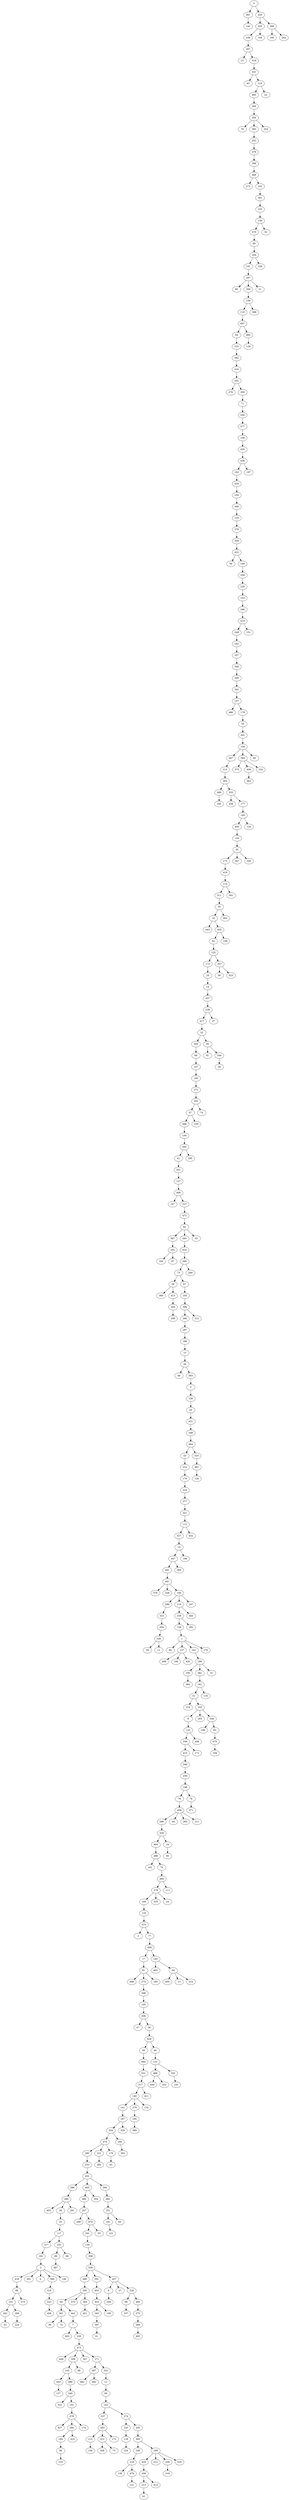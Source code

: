 digraph Erdos_Renyi_nodes_500_edges_700_DFS_R_5 {
5;
381;
142;
220;
425;
236;
267;
23;
318;
431;
63;
119;
485;
360;
355;
79;
393;
252;
379;
396;
469;
272;
163;
261;
103;
139;
470;
69;
204;
191;
297;
80;
356;
158;
110;
497;
54;
210;
382;
416;
302;
276;
200;
71;
256;
477;
159;
435;
436;
192;
434;
254;
446;
135;
378;
359;
422;
56;
149;
338;
229;
153;
246;
414;
249;
242;
257;
349;
390;
342;
107;
486;
178;
50;
391;
156;
367;
215;
264;
489;
245;
255;
439;
177;
165;
450;
124;
30;
175;
419;
114;
311;
55;
18;
443;
455;
62;
125;
173;
16;
14;
437;
238;
417;
32;
392;
68;
147;
190;
372;
353;
57;
398;
144;
395;
41;
201;
127;
409;
167;
227;
472;
82;
387;
292;
194;
87;
265;
424;
286;
73;
39;
366;
413;
300;
298;
67;
193;
394;
266;
287;
188;
15;
26;
46;
383;
0;
138;
20;
421;
348;
464;
33;
222;
176;
314;
277;
321;
112;
327;
10;
447;
491;
441;
376;
228;
330;
288;
323;
454;
326;
34;
11;
214;
239;
128;
1;
84;
157;
408;
199;
430;
241;
189;
100;
384;
481;
161;
51;
219;
183;
9;
123;
336;
415;
346;
250;
198;
78;
459;
296;
428;
404;
496;
162;
70;
494;
278;
169;
133;
474;
3;
77;
466;
17;
81;
498;
273;
208;
105;
306;
47;
36;
429;
48;
484;
331;
217;
140;
141;
187;
334;
374;
280;
253;
452;
386;
380;
402;
29;
25;
117;
317;
182;
2;
418;
86;
231;
262;
53;
299;
224;
373;
301;
6;
399;
316;
223;
456;
146;
233;
99;
487;
89;
281;
405;
460;
207;
268;
479;
341;
134;
308;
339;
480;
350;
64;
361;
59;
72;
442;
7;
403;
230;
473;
449;
209;
102;
293;
137;
499;
340;
322;
101;
478;
427;
284;
184;
98;
155;
410;
174;
88;
307;
271;
467;
492;
462;
232;
12;
90;
152;
237;
283;
115;
136;
313;
358;
75;
172;
274;
225;
118;
234;
205;
305;
166;
216;
130;
476;
121;
168;
420;
206;
213;
42;
412;
212;
426;
319;
320;
370;
364;
451;
291;
453;
433;
343;
397;
61;
109;
457;
8;
258;
27;
226;
96;
337;
495;
275;
269;
493;
93;
354;
260;
482;
251;
181;
122;
65;
221;
385;
179;
43;
180;
362;
329;
279;
195;
389;
132;
411;
40;
131;
468;
440;
332;
202;
143;
185;
145;
463;
94;
400;
13;
315;
335;
24;
111;
19;
95;
44;
285;
211;
76;
371;
171;
406;
203;
344;
186;
83;
475;
104;
116;
31;
170;
282;
445;
247;
365;
196;
432;
333;
461;
126;
312;
294;
35;
295;
235;
74;
85;
91;
244;
28;
37;
357;
58;
423;
148;
303;
401;
347;
345;
120;
369;
375;
438;
363;
154;
60;
151;
197;
465;
129;
388;
21;
328;
52;
324;
22;
164;
289;
160;
263;
381 -> 142;
5 -> 381;
267 -> 23;
431 -> 63;
355 -> 79;
469 -> 272;
297 -> 80;
302 -> 276;
422 -> 56;
107 -> 486;
489 -> 245;
264 -> 489;
255 -> 439;
18 -> 443;
409 -> 167;
292 -> 194;
292 -> 87;
387 -> 292;
82 -> 387;
39 -> 366;
300 -> 298;
413 -> 300;
39 -> 413;
73 -> 39;
26 -> 46;
441 -> 376;
441 -> 228;
326 -> 34;
326 -> 11;
454 -> 326;
323 -> 454;
288 -> 323;
330 -> 288;
1 -> 84;
157 -> 408;
157 -> 199;
157 -> 430;
1 -> 157;
100 -> 384;
189 -> 100;
51 -> 219;
496 -> 162;
474 -> 3;
81 -> 498;
306 -> 47;
380 -> 402;
262 -> 53;
231 -> 262;
299 -> 224;
231 -> 299;
86 -> 231;
86 -> 373;
418 -> 86;
2 -> 418;
2 -> 301;
2 -> 6;
223 -> 456;
316 -> 223;
399 -> 316;
2 -> 399;
2 -> 146;
182 -> 2;
317 -> 182;
117 -> 317;
99 -> 487;
233 -> 99;
233 -> 89;
117 -> 233;
25 -> 117;
29 -> 25;
380 -> 29;
380 -> 281;
386 -> 380;
452 -> 386;
207 -> 268;
361 -> 59;
361 -> 72;
64 -> 361;
7 -> 403;
473 -> 449;
293 -> 137;
102 -> 293;
340 -> 322;
478 -> 427;
98 -> 155;
184 -> 98;
284 -> 184;
284 -> 410;
478 -> 284;
478 -> 174;
101 -> 478;
340 -> 101;
499 -> 340;
102 -> 499;
209 -> 102;
209 -> 88;
473 -> 209;
473 -> 307;
467 -> 492;
467 -> 462;
271 -> 467;
115 -> 136;
283 -> 115;
313 -> 358;
313 -> 75;
283 -> 313;
283 -> 172;
237 -> 283;
152 -> 237;
118 -> 234;
225 -> 118;
274 -> 225;
216 -> 130;
476 -> 121;
216 -> 476;
166 -> 216;
305 -> 166;
213 -> 42;
206 -> 213;
206 -> 412;
420 -> 206;
168 -> 420;
168 -> 212;
426 -> 319;
168 -> 426;
168 -> 320;
305 -> 168;
205 -> 305;
274 -> 205;
152 -> 274;
90 -> 152;
12 -> 90;
232 -> 12;
271 -> 232;
473 -> 271;
230 -> 473;
7 -> 230;
442 -> 7;
64 -> 442;
350 -> 64;
350 -> 370;
364 -> 451;
350 -> 364;
480 -> 350;
339 -> 480;
397 -> 61;
343 -> 397;
433 -> 343;
433 -> 109;
453 -> 433;
291 -> 453;
339 -> 291;
8 -> 258;
457 -> 8;
457 -> 27;
96 -> 337;
226 -> 96;
269 -> 493;
275 -> 269;
495 -> 275;
226 -> 495;
457 -> 226;
339 -> 457;
308 -> 339;
134 -> 308;
341 -> 134;
479 -> 341;
479 -> 93;
207 -> 479;
460 -> 207;
405 -> 460;
405 -> 354;
452 -> 405;
181 -> 122;
251 -> 181;
251 -> 65;
482 -> 251;
260 -> 482;
452 -> 260;
253 -> 452;
280 -> 253;
374 -> 280;
221 -> 385;
374 -> 221;
179 -> 43;
374 -> 179;
334 -> 374;
180 -> 362;
334 -> 180;
187 -> 334;
187 -> 329;
141 -> 187;
140 -> 141;
195 -> 389;
279 -> 195;
140 -> 279;
140 -> 132;
217 -> 140;
217 -> 411;
331 -> 217;
484 -> 331;
48 -> 484;
429 -> 48;
468 -> 440;
468 -> 332;
131 -> 468;
202 -> 143;
131 -> 202;
40 -> 131;
429 -> 40;
36 -> 429;
306 -> 36;
105 -> 306;
208 -> 105;
273 -> 208;
81 -> 273;
81 -> 185;
17 -> 81;
466 -> 17;
145 -> 463;
94 -> 400;
94 -> 13;
94 -> 315;
145 -> 94;
466 -> 145;
77 -> 466;
474 -> 77;
133 -> 474;
169 -> 133;
278 -> 169;
278 -> 335;
278 -> 24;
494 -> 278;
494 -> 111;
70 -> 494;
496 -> 70;
404 -> 496;
428 -> 404;
19 -> 95;
428 -> 19;
296 -> 428;
459 -> 296;
459 -> 44;
459 -> 285;
459 -> 211;
78 -> 459;
198 -> 78;
76 -> 371;
198 -> 76;
250 -> 198;
346 -> 250;
415 -> 346;
336 -> 415;
336 -> 171;
123 -> 336;
123 -> 406;
9 -> 123;
183 -> 9;
183 -> 203;
344 -> 186;
475 -> 104;
83 -> 475;
344 -> 83;
183 -> 344;
51 -> 183;
161 -> 51;
161 -> 116;
481 -> 161;
189 -> 481;
189 -> 31;
241 -> 189;
1 -> 241;
1 -> 170;
128 -> 1;
239 -> 128;
239 -> 282;
214 -> 239;
214 -> 445;
330 -> 214;
330 -> 247;
441 -> 330;
491 -> 441;
447 -> 491;
447 -> 365;
10 -> 447;
10 -> 196;
327 -> 10;
112 -> 327;
112 -> 432;
321 -> 112;
277 -> 321;
314 -> 277;
176 -> 314;
222 -> 176;
33 -> 222;
464 -> 33;
461 -> 126;
333 -> 461;
464 -> 333;
348 -> 464;
421 -> 348;
20 -> 421;
138 -> 20;
0 -> 138;
383 -> 0;
26 -> 383;
15 -> 26;
188 -> 15;
287 -> 188;
266 -> 287;
394 -> 266;
394 -> 312;
193 -> 394;
67 -> 193;
73 -> 67;
286 -> 73;
286 -> 294;
424 -> 286;
265 -> 424;
82 -> 265;
82 -> 35;
472 -> 82;
227 -> 472;
409 -> 227;
127 -> 409;
201 -> 127;
41 -> 201;
395 -> 41;
395 -> 295;
144 -> 395;
398 -> 144;
57 -> 398;
57 -> 235;
353 -> 57;
353 -> 74;
372 -> 353;
190 -> 372;
147 -> 190;
68 -> 147;
392 -> 68;
32 -> 392;
85 -> 91;
244 -> 28;
85 -> 244;
32 -> 85;
417 -> 32;
238 -> 417;
238 -> 37;
437 -> 238;
14 -> 437;
16 -> 14;
173 -> 16;
125 -> 173;
357 -> 58;
357 -> 423;
125 -> 357;
62 -> 125;
455 -> 62;
455 -> 148;
18 -> 455;
55 -> 18;
55 -> 303;
311 -> 55;
114 -> 311;
114 -> 401;
419 -> 114;
175 -> 419;
30 -> 175;
30 -> 347;
30 -> 345;
124 -> 30;
450 -> 124;
165 -> 450;
165 -> 120;
177 -> 165;
255 -> 177;
264 -> 255;
215 -> 264;
367 -> 215;
156 -> 367;
369 -> 375;
438 -> 363;
369 -> 438;
369 -> 154;
156 -> 369;
156 -> 60;
391 -> 156;
50 -> 391;
178 -> 50;
107 -> 178;
342 -> 107;
390 -> 342;
349 -> 390;
257 -> 349;
242 -> 257;
249 -> 242;
414 -> 249;
414 -> 151;
246 -> 414;
153 -> 246;
229 -> 153;
338 -> 229;
149 -> 338;
422 -> 149;
359 -> 422;
378 -> 359;
135 -> 378;
446 -> 135;
254 -> 446;
434 -> 254;
192 -> 434;
436 -> 192;
436 -> 197;
435 -> 436;
159 -> 435;
477 -> 159;
256 -> 477;
71 -> 256;
200 -> 71;
302 -> 200;
416 -> 302;
382 -> 416;
210 -> 382;
54 -> 210;
497 -> 54;
465 -> 129;
497 -> 465;
110 -> 497;
158 -> 110;
158 -> 388;
356 -> 158;
297 -> 356;
297 -> 21;
191 -> 297;
204 -> 191;
204 -> 328;
69 -> 204;
470 -> 69;
139 -> 470;
139 -> 52;
103 -> 139;
261 -> 103;
163 -> 261;
469 -> 163;
396 -> 469;
379 -> 396;
252 -> 379;
393 -> 252;
355 -> 393;
355 -> 324;
360 -> 355;
485 -> 360;
119 -> 485;
119 -> 22;
431 -> 119;
318 -> 431;
267 -> 318;
236 -> 267;
425 -> 236;
425 -> 164;
220 -> 425;
289 -> 160;
289 -> 263;
220 -> 289;
5 -> 220;
}
